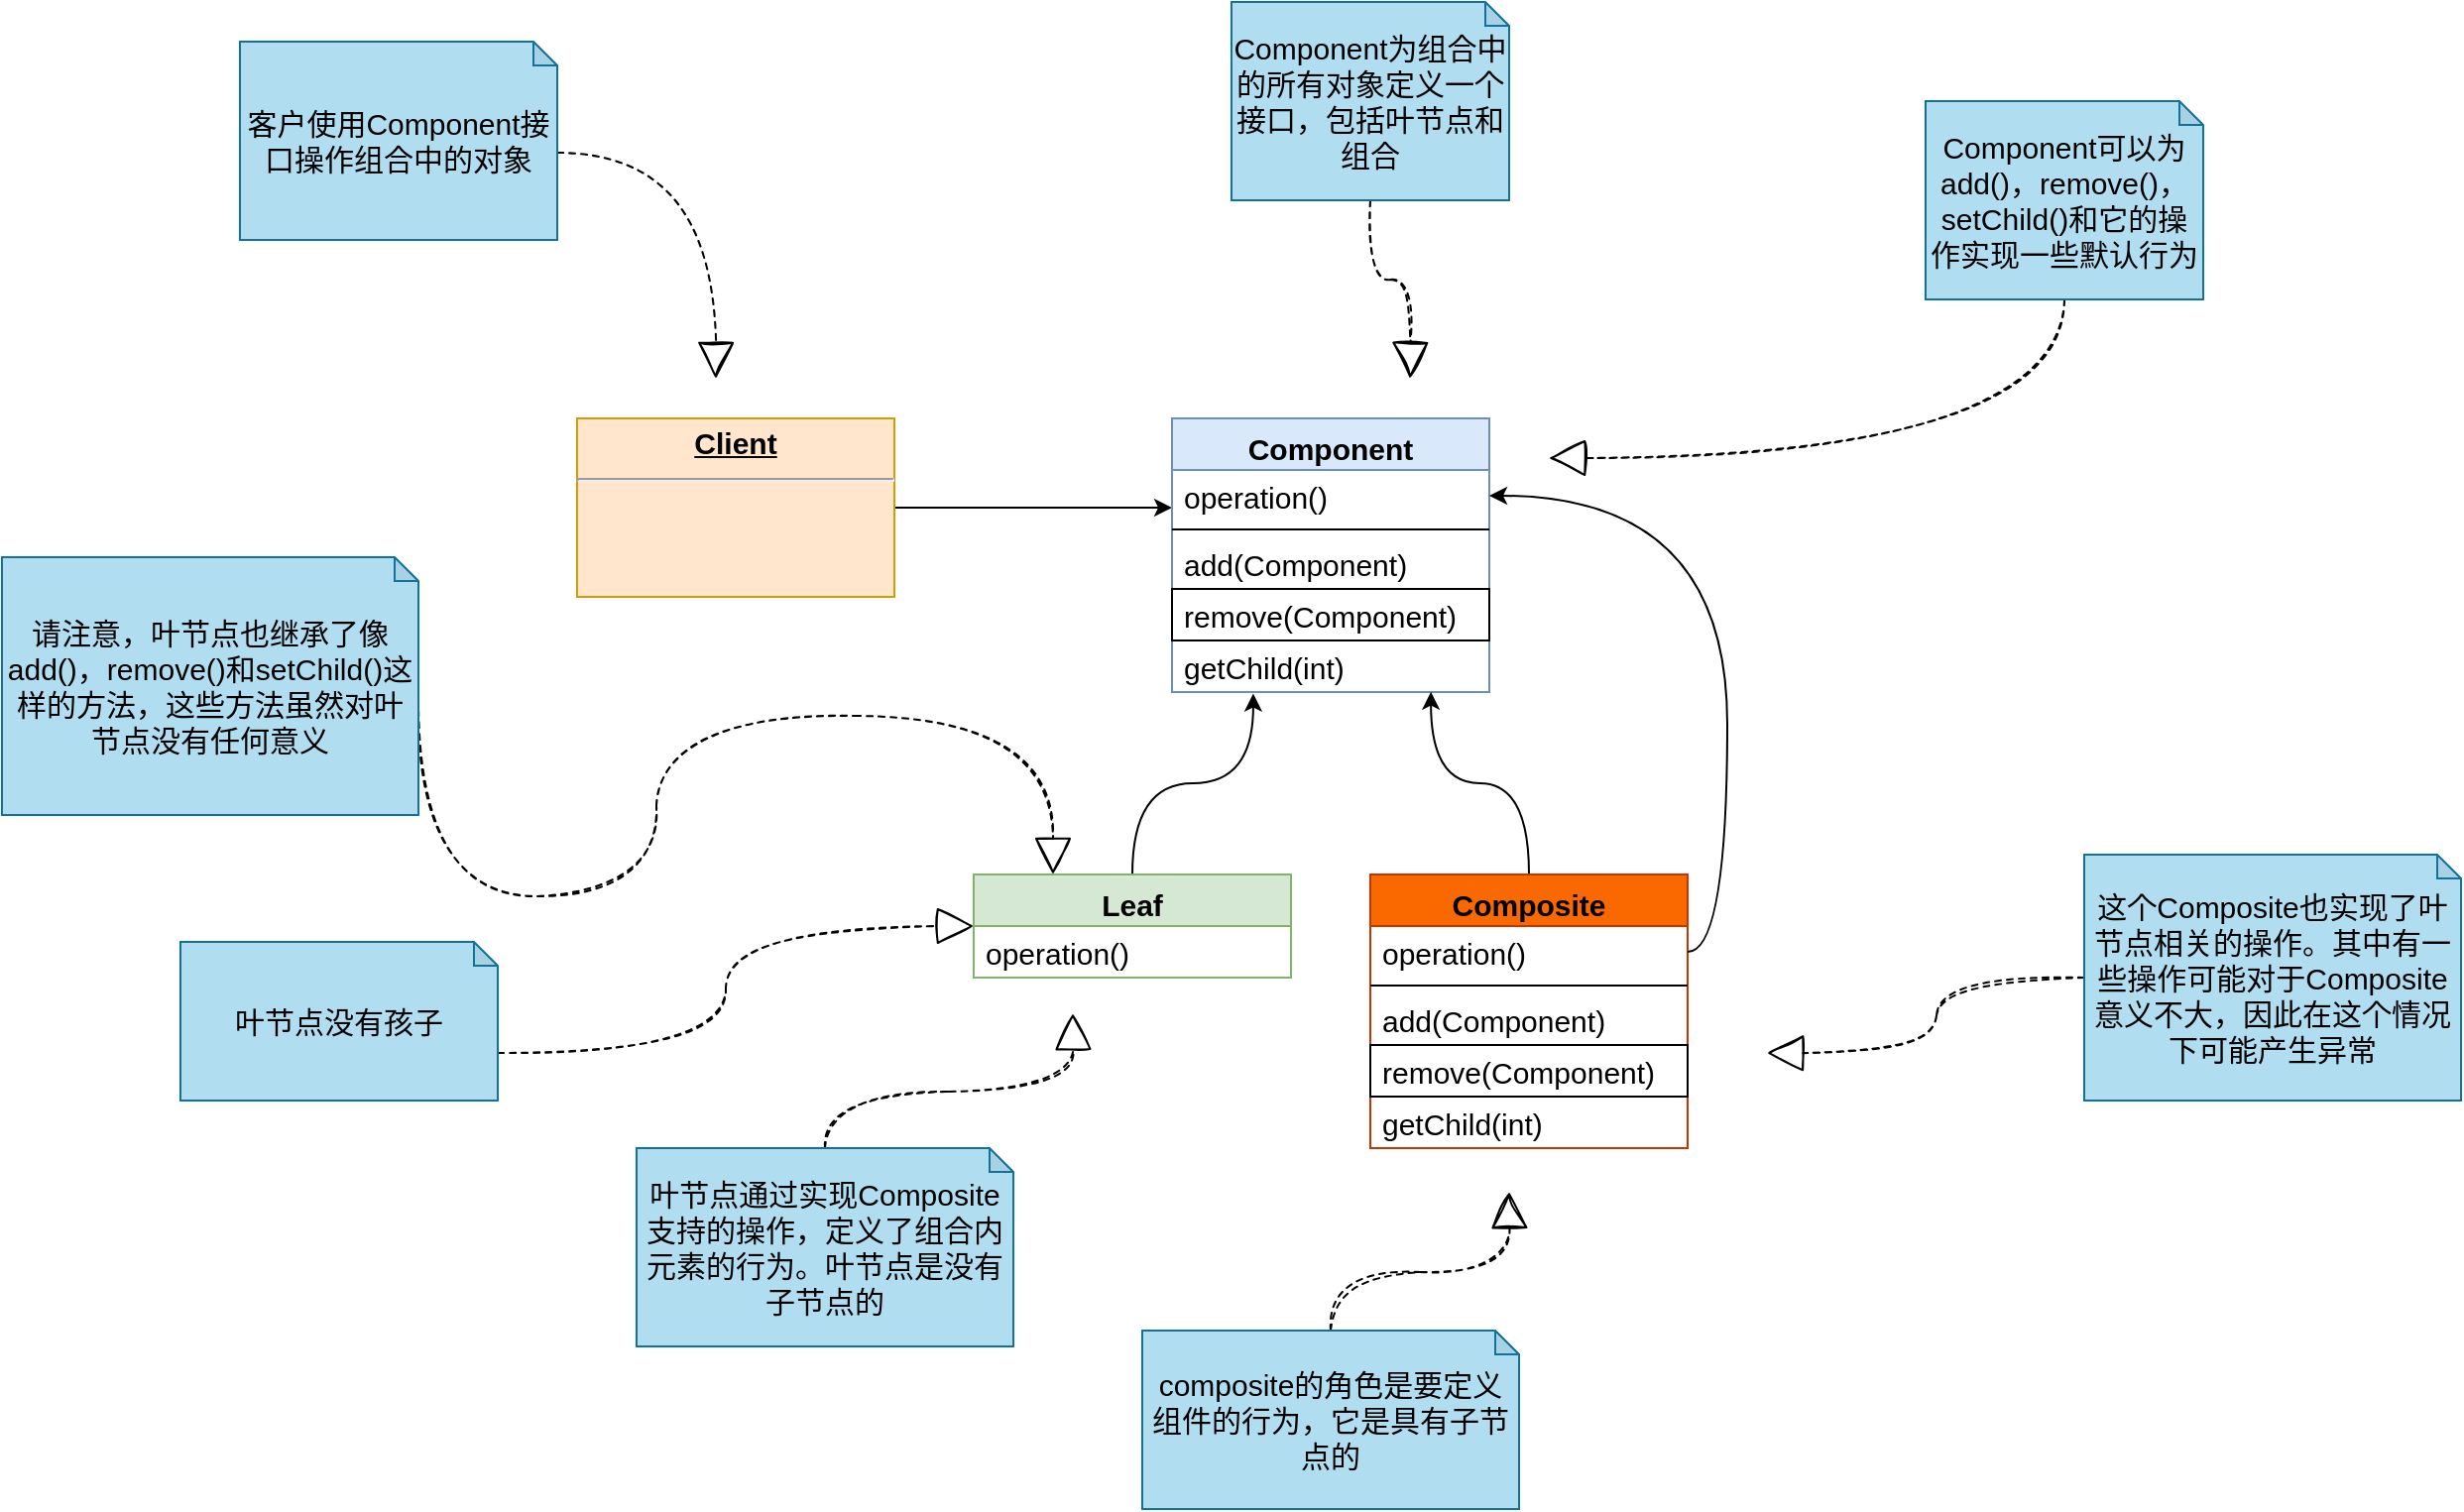 <mxfile version="15.4.0" type="device"><diagram id="UuGKFRnT4ahXwRrx-GWV" name="第 1 页"><mxGraphModel dx="2213" dy="1725" grid="1" gridSize="10" guides="1" tooltips="1" connect="1" arrows="1" fold="1" page="0" pageScale="1" pageWidth="827" pageHeight="1169" math="0" shadow="0"><root><mxCell id="0"/><mxCell id="1" parent="0"/><mxCell id="AgSJ5mG8YhP6Q_eIDI7k-7" value="" style="edgeStyle=orthogonalEdgeStyle;rounded=0;orthogonalLoop=1;jettySize=auto;html=1;fontSize=15;curved=1;" parent="1" source="AgSJ5mG8YhP6Q_eIDI7k-5" edge="1"><mxGeometry relative="1" as="geometry"><mxPoint x="360" y="245" as="targetPoint"/></mxGeometry></mxCell><mxCell id="AgSJ5mG8YhP6Q_eIDI7k-5" value="&lt;p style=&quot;margin: 4px 0px 0px; text-align: center; text-decoration: underline; font-size: 15px;&quot;&gt;&lt;b style=&quot;font-size: 15px;&quot;&gt;Client&lt;/b&gt;&lt;/p&gt;&lt;hr style=&quot;font-size: 15px;&quot;&gt;&lt;p style=&quot;margin: 0px 0px 0px 8px; font-size: 15px;&quot;&gt;&lt;br style=&quot;font-size: 15px;&quot;&gt;&lt;/p&gt;" style="verticalAlign=top;align=left;overflow=fill;fontSize=15;fontFamily=Helvetica;html=1;fillColor=#ffe6cc;strokeColor=#d79b00;" parent="1" vertex="1"><mxGeometry x="60" y="200" width="160" height="90" as="geometry"/></mxCell><mxCell id="AgSJ5mG8YhP6Q_eIDI7k-8" value="Component" style="swimlane;fontStyle=1;align=center;verticalAlign=top;childLayout=stackLayout;horizontal=1;startSize=26;horizontalStack=0;resizeParent=1;resizeParentMax=0;resizeLast=0;collapsible=1;marginBottom=0;fontSize=15;fillColor=#dae8fc;strokeColor=#6c8ebf;" parent="1" vertex="1"><mxGeometry x="360" y="200" width="160" height="138" as="geometry"/></mxCell><mxCell id="AgSJ5mG8YhP6Q_eIDI7k-9" value="operation()" style="text;strokeColor=none;fillColor=none;align=left;verticalAlign=middle;spacingLeft=4;spacingRight=4;overflow=hidden;rotatable=0;points=[[0,0.5],[1,0.5]];portConstraint=eastwest;fontSize=15;" parent="AgSJ5mG8YhP6Q_eIDI7k-8" vertex="1"><mxGeometry y="26" width="160" height="26" as="geometry"/></mxCell><mxCell id="AgSJ5mG8YhP6Q_eIDI7k-10" value="" style="line;strokeWidth=1;fillColor=none;align=left;verticalAlign=middle;spacingTop=-1;spacingLeft=3;spacingRight=3;rotatable=0;labelPosition=right;points=[];portConstraint=eastwest;fontSize=15;" parent="AgSJ5mG8YhP6Q_eIDI7k-8" vertex="1"><mxGeometry y="52" width="160" height="8" as="geometry"/></mxCell><mxCell id="AgSJ5mG8YhP6Q_eIDI7k-11" value="add(Component)" style="text;strokeColor=none;fillColor=none;align=left;verticalAlign=middle;spacingLeft=4;spacingRight=4;overflow=hidden;rotatable=0;points=[[0,0.5],[1,0.5]];portConstraint=eastwest;fontSize=15;" parent="AgSJ5mG8YhP6Q_eIDI7k-8" vertex="1"><mxGeometry y="60" width="160" height="26" as="geometry"/></mxCell><mxCell id="AgSJ5mG8YhP6Q_eIDI7k-14" value="remove(Component)" style="text;strokeColor=default;fillColor=none;align=left;verticalAlign=middle;spacingLeft=4;spacingRight=4;overflow=hidden;rotatable=0;points=[[0,0.5],[1,0.5]];portConstraint=eastwest;fontSize=15;" parent="AgSJ5mG8YhP6Q_eIDI7k-8" vertex="1"><mxGeometry y="86" width="160" height="26" as="geometry"/></mxCell><mxCell id="AgSJ5mG8YhP6Q_eIDI7k-15" value="getChild(int)" style="text;strokeColor=none;fillColor=none;align=left;verticalAlign=middle;spacingLeft=4;spacingRight=4;overflow=hidden;rotatable=0;points=[[0,0.5],[1,0.5]];portConstraint=eastwest;fontSize=15;" parent="AgSJ5mG8YhP6Q_eIDI7k-8" vertex="1"><mxGeometry y="112" width="160" height="26" as="geometry"/></mxCell><mxCell id="AgSJ5mG8YhP6Q_eIDI7k-21" style="rounded=0;orthogonalLoop=1;jettySize=auto;html=1;exitX=0.5;exitY=0;exitDx=0;exitDy=0;entryX=0.256;entryY=1.03;entryDx=0;entryDy=0;entryPerimeter=0;fontSize=15;edgeStyle=orthogonalEdgeStyle;curved=1;" parent="1" source="AgSJ5mG8YhP6Q_eIDI7k-17" target="AgSJ5mG8YhP6Q_eIDI7k-15" edge="1"><mxGeometry relative="1" as="geometry"/></mxCell><mxCell id="AgSJ5mG8YhP6Q_eIDI7k-17" value="Leaf" style="swimlane;fontStyle=1;align=center;verticalAlign=top;childLayout=stackLayout;horizontal=1;startSize=26;horizontalStack=0;resizeParent=1;resizeParentMax=0;resizeLast=0;collapsible=1;marginBottom=0;shadow=0;glass=0;sketch=0;fontSize=15;strokeColor=#82b366;fillColor=#d5e8d4;" parent="1" vertex="1"><mxGeometry x="260" y="430" width="160" height="52" as="geometry"/></mxCell><mxCell id="AgSJ5mG8YhP6Q_eIDI7k-18" value="operation()" style="text;strokeColor=none;fillColor=none;align=left;verticalAlign=middle;spacingLeft=4;spacingRight=4;overflow=hidden;rotatable=0;points=[[0,0.5],[1,0.5]];portConstraint=eastwest;shadow=0;glass=0;sketch=0;fontSize=15;" parent="AgSJ5mG8YhP6Q_eIDI7k-17" vertex="1"><mxGeometry y="26" width="160" height="26" as="geometry"/></mxCell><mxCell id="AgSJ5mG8YhP6Q_eIDI7k-32" style="edgeStyle=orthogonalEdgeStyle;rounded=0;orthogonalLoop=1;jettySize=auto;html=1;exitX=0.5;exitY=0;exitDx=0;exitDy=0;entryX=0.816;entryY=0.995;entryDx=0;entryDy=0;entryPerimeter=0;fontSize=15;curved=1;" parent="1" source="AgSJ5mG8YhP6Q_eIDI7k-26" target="AgSJ5mG8YhP6Q_eIDI7k-15" edge="1"><mxGeometry relative="1" as="geometry"/></mxCell><mxCell id="AgSJ5mG8YhP6Q_eIDI7k-26" value="Composite" style="swimlane;fontStyle=1;align=center;verticalAlign=top;childLayout=stackLayout;horizontal=1;startSize=26;horizontalStack=0;resizeParent=1;resizeParentMax=0;resizeLast=0;collapsible=1;marginBottom=0;fontSize=15;fillColor=#fa6800;strokeColor=#C73500;fontColor=#000000;" parent="1" vertex="1"><mxGeometry x="460" y="430" width="160" height="138" as="geometry"/></mxCell><mxCell id="AgSJ5mG8YhP6Q_eIDI7k-27" value="operation()" style="text;strokeColor=none;fillColor=none;align=left;verticalAlign=middle;spacingLeft=4;spacingRight=4;overflow=hidden;rotatable=0;points=[[0,0.5],[1,0.5]];portConstraint=eastwest;fontSize=15;" parent="AgSJ5mG8YhP6Q_eIDI7k-26" vertex="1"><mxGeometry y="26" width="160" height="26" as="geometry"/></mxCell><mxCell id="AgSJ5mG8YhP6Q_eIDI7k-28" value="" style="line;strokeWidth=1;fillColor=none;align=left;verticalAlign=middle;spacingTop=-1;spacingLeft=3;spacingRight=3;rotatable=0;labelPosition=right;points=[];portConstraint=eastwest;fontSize=15;" parent="AgSJ5mG8YhP6Q_eIDI7k-26" vertex="1"><mxGeometry y="52" width="160" height="8" as="geometry"/></mxCell><mxCell id="AgSJ5mG8YhP6Q_eIDI7k-29" value="add(Component)" style="text;strokeColor=none;fillColor=none;align=left;verticalAlign=middle;spacingLeft=4;spacingRight=4;overflow=hidden;rotatable=0;points=[[0,0.5],[1,0.5]];portConstraint=eastwest;fontSize=15;" parent="AgSJ5mG8YhP6Q_eIDI7k-26" vertex="1"><mxGeometry y="60" width="160" height="26" as="geometry"/></mxCell><mxCell id="AgSJ5mG8YhP6Q_eIDI7k-30" value="remove(Component)" style="text;strokeColor=default;fillColor=none;align=left;verticalAlign=middle;spacingLeft=4;spacingRight=4;overflow=hidden;rotatable=0;points=[[0,0.5],[1,0.5]];portConstraint=eastwest;fontSize=15;perimeterSpacing=0;strokeWidth=1;" parent="AgSJ5mG8YhP6Q_eIDI7k-26" vertex="1"><mxGeometry y="86" width="160" height="26" as="geometry"/></mxCell><mxCell id="AgSJ5mG8YhP6Q_eIDI7k-31" value="getChild(int)" style="text;strokeColor=none;fillColor=none;align=left;verticalAlign=middle;spacingLeft=4;spacingRight=4;overflow=hidden;rotatable=0;points=[[0,0.5],[1,0.5]];portConstraint=eastwest;fontSize=15;" parent="AgSJ5mG8YhP6Q_eIDI7k-26" vertex="1"><mxGeometry y="112" width="160" height="26" as="geometry"/></mxCell><mxCell id="AgSJ5mG8YhP6Q_eIDI7k-33" style="edgeStyle=orthogonalEdgeStyle;rounded=0;orthogonalLoop=1;jettySize=auto;html=1;exitX=1;exitY=0.5;exitDx=0;exitDy=0;entryX=1;entryY=0.5;entryDx=0;entryDy=0;fontSize=15;curved=1;" parent="1" source="AgSJ5mG8YhP6Q_eIDI7k-27" target="AgSJ5mG8YhP6Q_eIDI7k-9" edge="1"><mxGeometry relative="1" as="geometry"/></mxCell><mxCell id="8EpUQaA8Y-Y06TFOxq_r-15" style="edgeStyle=orthogonalEdgeStyle;curved=1;rounded=0;sketch=1;orthogonalLoop=1;jettySize=auto;html=1;exitX=0;exitY=0;exitDx=160;exitDy=56;exitPerimeter=0;dashed=1;endArrow=block;endFill=0;endSize=16;" edge="1" parent="1" source="8EpUQaA8Y-Y06TFOxq_r-1"><mxGeometry relative="1" as="geometry"><mxPoint x="130" y="180" as="targetPoint"/></mxGeometry></mxCell><mxCell id="8EpUQaA8Y-Y06TFOxq_r-1" value="&lt;span style=&quot;font-size: 15px ; text-align: left&quot;&gt;客户使用Component接口操作组合中的对象&lt;/span&gt;" style="shape=note;whiteSpace=wrap;html=1;backgroundOutline=1;darkOpacity=0.05;size=12;fillColor=#b1ddf0;strokeColor=#10739e;" vertex="1" parent="1"><mxGeometry x="-110" y="10" width="160" height="100" as="geometry"/></mxCell><mxCell id="8EpUQaA8Y-Y06TFOxq_r-9" style="edgeStyle=orthogonalEdgeStyle;rounded=0;orthogonalLoop=1;jettySize=auto;html=1;exitX=0.5;exitY=1;exitDx=0;exitDy=0;exitPerimeter=0;dashed=1;sketch=1;curved=1;endArrow=block;endFill=0;endSize=16;" edge="1" parent="1" source="8EpUQaA8Y-Y06TFOxq_r-3"><mxGeometry relative="1" as="geometry"><mxPoint x="480" y="180" as="targetPoint"/></mxGeometry></mxCell><mxCell id="8EpUQaA8Y-Y06TFOxq_r-3" value="&lt;span style=&quot;font-size: 15px ; text-align: left&quot;&gt;Component为组合中的所有对象定义一个接口，包括叶节点和组合&lt;/span&gt;" style="shape=note;whiteSpace=wrap;html=1;backgroundOutline=1;darkOpacity=0.05;size=12;fillColor=#b1ddf0;strokeColor=#10739e;" vertex="1" parent="1"><mxGeometry x="390" y="-10" width="140" height="100" as="geometry"/></mxCell><mxCell id="8EpUQaA8Y-Y06TFOxq_r-13" style="edgeStyle=orthogonalEdgeStyle;curved=1;rounded=0;sketch=1;orthogonalLoop=1;jettySize=auto;html=1;exitX=0.5;exitY=0;exitDx=0;exitDy=0;exitPerimeter=0;dashed=1;endArrow=block;endFill=0;endSize=16;" edge="1" parent="1" source="8EpUQaA8Y-Y06TFOxq_r-4"><mxGeometry relative="1" as="geometry"><mxPoint x="310" y="500" as="targetPoint"/></mxGeometry></mxCell><mxCell id="8EpUQaA8Y-Y06TFOxq_r-4" value="&lt;span style=&quot;font-size: 15px ; text-align: left&quot;&gt;叶节点通过实现Composite支持的操作，定义了组合内元素的行为。叶节点是没有子节点的&lt;/span&gt;" style="shape=note;whiteSpace=wrap;html=1;backgroundOutline=1;darkOpacity=0.05;size=12;fillColor=#b1ddf0;strokeColor=#10739e;" vertex="1" parent="1"><mxGeometry x="90" y="568" width="190" height="100" as="geometry"/></mxCell><mxCell id="8EpUQaA8Y-Y06TFOxq_r-12" style="edgeStyle=orthogonalEdgeStyle;curved=1;rounded=0;sketch=1;orthogonalLoop=1;jettySize=auto;html=1;exitX=0.5;exitY=0;exitDx=0;exitDy=0;exitPerimeter=0;dashed=1;endArrow=block;endFill=0;endSize=16;" edge="1" parent="1" source="8EpUQaA8Y-Y06TFOxq_r-5"><mxGeometry relative="1" as="geometry"><mxPoint x="530" y="590" as="targetPoint"/></mxGeometry></mxCell><mxCell id="8EpUQaA8Y-Y06TFOxq_r-5" value="&lt;span style=&quot;font-size: 15px ; text-align: left&quot;&gt;composite的角色是要定义组件的行为，它是具有子节点的&lt;/span&gt;" style="shape=note;whiteSpace=wrap;html=1;backgroundOutline=1;darkOpacity=0.05;size=12;fillColor=#b1ddf0;strokeColor=#10739e;" vertex="1" parent="1"><mxGeometry x="345" y="660" width="190" height="90" as="geometry"/></mxCell><mxCell id="8EpUQaA8Y-Y06TFOxq_r-14" style="edgeStyle=orthogonalEdgeStyle;curved=1;rounded=0;sketch=1;orthogonalLoop=1;jettySize=auto;html=1;exitX=0;exitY=0;exitDx=210;exitDy=71;exitPerimeter=0;entryX=0.25;entryY=0;entryDx=0;entryDy=0;dashed=1;endArrow=block;endFill=0;endSize=16;" edge="1" parent="1" source="8EpUQaA8Y-Y06TFOxq_r-6" target="AgSJ5mG8YhP6Q_eIDI7k-17"><mxGeometry relative="1" as="geometry"><Array as="points"><mxPoint x="100" y="441"/><mxPoint x="100" y="350"/><mxPoint x="300" y="350"/></Array></mxGeometry></mxCell><mxCell id="8EpUQaA8Y-Y06TFOxq_r-6" value="&lt;span style=&quot;font-size: 15px ; text-align: left&quot;&gt;请注意，叶节点也继承了像add()，remove()和setChild()这样的方法，这些方法虽然对叶节点没有任何意义&lt;/span&gt;" style="shape=note;whiteSpace=wrap;html=1;backgroundOutline=1;darkOpacity=0.05;size=12;fillColor=#b1ddf0;strokeColor=#10739e;" vertex="1" parent="1"><mxGeometry x="-230" y="270" width="210" height="130" as="geometry"/></mxCell><mxCell id="8EpUQaA8Y-Y06TFOxq_r-11" style="edgeStyle=orthogonalEdgeStyle;curved=1;rounded=0;sketch=1;orthogonalLoop=1;jettySize=auto;html=1;exitX=0;exitY=0.5;exitDx=0;exitDy=0;exitPerimeter=0;dashed=1;endArrow=block;endFill=0;endSize=16;" edge="1" parent="1" source="8EpUQaA8Y-Y06TFOxq_r-7"><mxGeometry relative="1" as="geometry"><mxPoint x="660" y="520" as="targetPoint"/></mxGeometry></mxCell><mxCell id="8EpUQaA8Y-Y06TFOxq_r-7" value="&lt;span style=&quot;font-size: 15px ; text-align: left&quot;&gt;这个Composite也实现了叶节点相关的操作。其中有一些操作可能对于Composite意义不大，因此在这个情况下可能产生异常&lt;/span&gt;" style="shape=note;whiteSpace=wrap;html=1;backgroundOutline=1;darkOpacity=0.05;size=12;fillColor=#b1ddf0;strokeColor=#10739e;" vertex="1" parent="1"><mxGeometry x="820" y="420" width="190" height="124" as="geometry"/></mxCell><mxCell id="8EpUQaA8Y-Y06TFOxq_r-10" style="edgeStyle=orthogonalEdgeStyle;curved=1;rounded=0;sketch=1;orthogonalLoop=1;jettySize=auto;html=1;exitX=0.5;exitY=1;exitDx=0;exitDy=0;exitPerimeter=0;dashed=1;endArrow=block;endFill=0;endSize=16;" edge="1" parent="1" source="8EpUQaA8Y-Y06TFOxq_r-8"><mxGeometry relative="1" as="geometry"><mxPoint x="550" y="220" as="targetPoint"/><Array as="points"><mxPoint x="810" y="220"/></Array></mxGeometry></mxCell><mxCell id="8EpUQaA8Y-Y06TFOxq_r-8" value="&lt;span style=&quot;font-size: 15px ; text-align: left&quot;&gt;Component可以为add()，remove()，setChild()和它的操作实现一些默认行为&lt;/span&gt;" style="shape=note;whiteSpace=wrap;html=1;backgroundOutline=1;darkOpacity=0.05;size=12;fillColor=#b1ddf0;strokeColor=#10739e;" vertex="1" parent="1"><mxGeometry x="740" y="40" width="140" height="100" as="geometry"/></mxCell><mxCell id="8EpUQaA8Y-Y06TFOxq_r-17" style="edgeStyle=orthogonalEdgeStyle;curved=1;rounded=0;sketch=1;orthogonalLoop=1;jettySize=auto;html=1;exitX=0;exitY=0;exitDx=160;exitDy=56;exitPerimeter=0;entryX=0;entryY=0.5;entryDx=0;entryDy=0;dashed=1;endArrow=block;endFill=0;endSize=16;" edge="1" parent="1" source="8EpUQaA8Y-Y06TFOxq_r-16" target="AgSJ5mG8YhP6Q_eIDI7k-17"><mxGeometry relative="1" as="geometry"/></mxCell><mxCell id="8EpUQaA8Y-Y06TFOxq_r-16" value="&lt;span style=&quot;font-size: 15px ; text-align: left&quot;&gt;叶节点没有孩子&lt;/span&gt;" style="shape=note;whiteSpace=wrap;html=1;backgroundOutline=1;darkOpacity=0.05;size=12;fillColor=#b1ddf0;strokeColor=#10739e;" vertex="1" parent="1"><mxGeometry x="-140" y="464" width="160" height="80" as="geometry"/></mxCell></root></mxGraphModel></diagram></mxfile>
